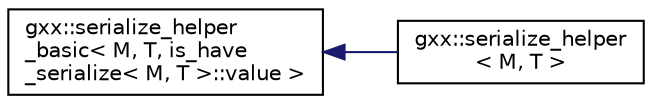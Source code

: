 digraph "Graphical Class Hierarchy"
{
  edge [fontname="Helvetica",fontsize="10",labelfontname="Helvetica",labelfontsize="10"];
  node [fontname="Helvetica",fontsize="10",shape=record];
  rankdir="LR";
  Node1 [label="gxx::serialize_helper\l_basic\< M, T, is_have\l_serialize\< M, T \>::value \>",height=0.2,width=0.4,color="black", fillcolor="white", style="filled",URL="$structgxx_1_1serialize__helper__basic.html"];
  Node1 -> Node2 [dir="back",color="midnightblue",fontsize="10",style="solid",fontname="Helvetica"];
  Node2 [label="gxx::serialize_helper\l\< M, T \>",height=0.2,width=0.4,color="black", fillcolor="white", style="filled",URL="$structgxx_1_1serialize__helper.html"];
}
